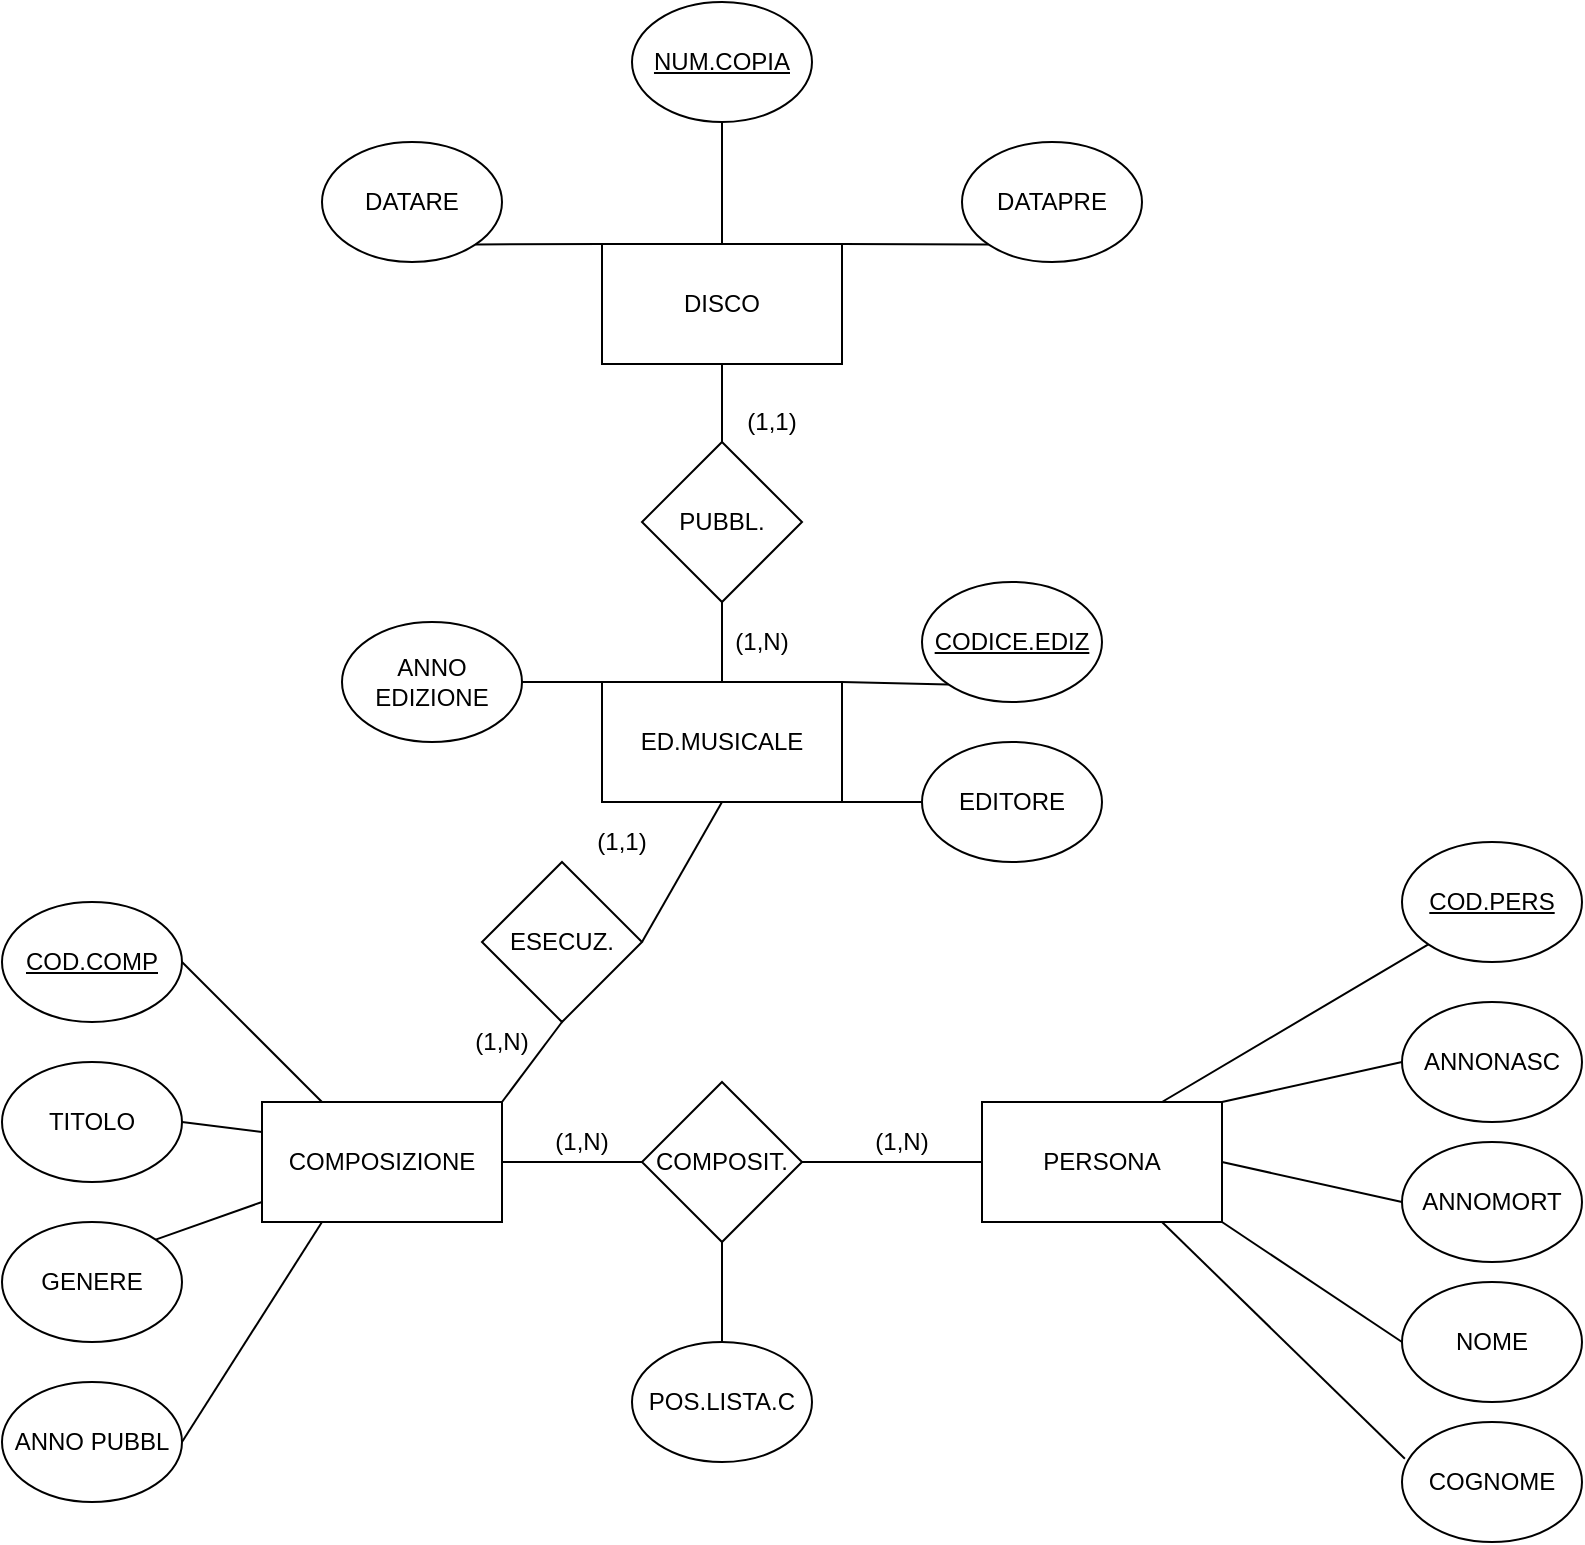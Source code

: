<mxfile version="14.1.9" type="github">
  <diagram id="QhE_rBIwDYQRnsvsMwHe" name="Page-1">
    <mxGraphModel dx="1240" dy="643" grid="1" gridSize="10" guides="1" tooltips="1" connect="1" arrows="1" fold="1" page="1" pageScale="1" pageWidth="3300" pageHeight="4681" math="0" shadow="0">
      <root>
        <mxCell id="0" />
        <mxCell id="1" parent="0" />
        <mxCell id="ZL6mE7A0bpfiMnblm8iK-1" value="COMPOSIZIONE" style="rounded=0;whiteSpace=wrap;html=1;" parent="1" vertex="1">
          <mxGeometry x="1450" y="2770" width="120" height="60" as="geometry" />
        </mxCell>
        <mxCell id="ZL6mE7A0bpfiMnblm8iK-3" value="DISCO" style="rounded=0;whiteSpace=wrap;html=1;" parent="1" vertex="1">
          <mxGeometry x="1620" y="2341" width="120" height="60" as="geometry" />
        </mxCell>
        <mxCell id="ZL6mE7A0bpfiMnblm8iK-4" value="PERSONA" style="rounded=0;whiteSpace=wrap;html=1;" parent="1" vertex="1">
          <mxGeometry x="1810" y="2770" width="120" height="60" as="geometry" />
        </mxCell>
        <mxCell id="ZL6mE7A0bpfiMnblm8iK-6" value="ED.MUSICALE" style="rounded=0;whiteSpace=wrap;html=1;" parent="1" vertex="1">
          <mxGeometry x="1620" y="2560" width="120" height="60" as="geometry" />
        </mxCell>
        <mxCell id="ZL6mE7A0bpfiMnblm8iK-10" value="PUBBL." style="rhombus;whiteSpace=wrap;html=1;" parent="1" vertex="1">
          <mxGeometry x="1640" y="2440" width="80" height="80" as="geometry" />
        </mxCell>
        <mxCell id="ZL6mE7A0bpfiMnblm8iK-11" value="COMPOSIT." style="rhombus;whiteSpace=wrap;html=1;" parent="1" vertex="1">
          <mxGeometry x="1640" y="2760" width="80" height="80" as="geometry" />
        </mxCell>
        <mxCell id="ZL6mE7A0bpfiMnblm8iK-14" value="" style="endArrow=none;html=1;entryX=0.5;entryY=1;entryDx=0;entryDy=0;exitX=1;exitY=0.5;exitDx=0;exitDy=0;" parent="1" source="hlcmgiIU_Dj04K1eBPdY-2" target="ZL6mE7A0bpfiMnblm8iK-6" edge="1">
          <mxGeometry width="50" height="50" relative="1" as="geometry">
            <mxPoint x="1840" y="2710" as="sourcePoint" />
            <mxPoint x="1890" y="2660" as="targetPoint" />
          </mxGeometry>
        </mxCell>
        <mxCell id="ZL6mE7A0bpfiMnblm8iK-15" value="" style="endArrow=none;html=1;entryX=0.5;entryY=1;entryDx=0;entryDy=0;exitX=0.5;exitY=0;exitDx=0;exitDy=0;" parent="1" source="ZL6mE7A0bpfiMnblm8iK-6" target="ZL6mE7A0bpfiMnblm8iK-10" edge="1">
          <mxGeometry width="50" height="50" relative="1" as="geometry">
            <mxPoint x="1840" y="2710" as="sourcePoint" />
            <mxPoint x="1890" y="2660" as="targetPoint" />
          </mxGeometry>
        </mxCell>
        <mxCell id="ZL6mE7A0bpfiMnblm8iK-16" value="" style="endArrow=none;html=1;entryX=0.5;entryY=1;entryDx=0;entryDy=0;exitX=0.5;exitY=0;exitDx=0;exitDy=0;" parent="1" source="ZL6mE7A0bpfiMnblm8iK-10" target="ZL6mE7A0bpfiMnblm8iK-3" edge="1">
          <mxGeometry width="50" height="50" relative="1" as="geometry">
            <mxPoint x="1840" y="2710" as="sourcePoint" />
            <mxPoint x="1890" y="2660" as="targetPoint" />
          </mxGeometry>
        </mxCell>
        <mxCell id="ZL6mE7A0bpfiMnblm8iK-18" value="" style="endArrow=none;html=1;entryX=0;entryY=0.5;entryDx=0;entryDy=0;exitX=1;exitY=0.5;exitDx=0;exitDy=0;" parent="1" source="ZL6mE7A0bpfiMnblm8iK-11" target="ZL6mE7A0bpfiMnblm8iK-4" edge="1">
          <mxGeometry width="50" height="50" relative="1" as="geometry">
            <mxPoint x="2050" y="2800" as="sourcePoint" />
            <mxPoint x="1890" y="2660" as="targetPoint" />
          </mxGeometry>
        </mxCell>
        <mxCell id="ZL6mE7A0bpfiMnblm8iK-20" value="DATARE" style="ellipse;whiteSpace=wrap;html=1;" parent="1" vertex="1">
          <mxGeometry x="1480" y="2290" width="90" height="60" as="geometry" />
        </mxCell>
        <mxCell id="ZL6mE7A0bpfiMnblm8iK-21" value="ANNOMORT" style="ellipse;whiteSpace=wrap;html=1;" parent="1" vertex="1">
          <mxGeometry x="2020" y="2790" width="90" height="60" as="geometry" />
        </mxCell>
        <mxCell id="ZL6mE7A0bpfiMnblm8iK-22" value="ANNONASC" style="ellipse;whiteSpace=wrap;html=1;" parent="1" vertex="1">
          <mxGeometry x="2020" y="2720" width="90" height="60" as="geometry" />
        </mxCell>
        <mxCell id="ZL6mE7A0bpfiMnblm8iK-23" value="&lt;u&gt;COD.PERS&lt;/u&gt;" style="ellipse;whiteSpace=wrap;html=1;" parent="1" vertex="1">
          <mxGeometry x="2020" y="2640" width="90" height="60" as="geometry" />
        </mxCell>
        <mxCell id="ZL6mE7A0bpfiMnblm8iK-24" value="COGNOME" style="ellipse;whiteSpace=wrap;html=1;" parent="1" vertex="1">
          <mxGeometry x="2020" y="2930" width="90" height="60" as="geometry" />
        </mxCell>
        <mxCell id="ZL6mE7A0bpfiMnblm8iK-25" value="" style="endArrow=none;html=1;entryX=0;entryY=0.5;entryDx=0;entryDy=0;exitX=1;exitY=0.5;exitDx=0;exitDy=0;" parent="1" source="ZL6mE7A0bpfiMnblm8iK-4" target="ZL6mE7A0bpfiMnblm8iK-21" edge="1">
          <mxGeometry width="50" height="50" relative="1" as="geometry">
            <mxPoint x="1840" y="2800" as="sourcePoint" />
            <mxPoint x="1890" y="2750" as="targetPoint" />
          </mxGeometry>
        </mxCell>
        <mxCell id="ZL6mE7A0bpfiMnblm8iK-26" value="" style="endArrow=none;html=1;entryX=0;entryY=0.5;entryDx=0;entryDy=0;exitX=1;exitY=0;exitDx=0;exitDy=0;" parent="1" source="ZL6mE7A0bpfiMnblm8iK-4" target="ZL6mE7A0bpfiMnblm8iK-22" edge="1">
          <mxGeometry width="50" height="50" relative="1" as="geometry">
            <mxPoint x="1840" y="2800" as="sourcePoint" />
            <mxPoint x="1890" y="2750" as="targetPoint" />
          </mxGeometry>
        </mxCell>
        <mxCell id="ZL6mE7A0bpfiMnblm8iK-27" value="" style="endArrow=none;html=1;entryX=0;entryY=1;entryDx=0;entryDy=0;exitX=0.75;exitY=0;exitDx=0;exitDy=0;" parent="1" source="ZL6mE7A0bpfiMnblm8iK-4" target="ZL6mE7A0bpfiMnblm8iK-23" edge="1">
          <mxGeometry width="50" height="50" relative="1" as="geometry">
            <mxPoint x="1840" y="2800" as="sourcePoint" />
            <mxPoint x="1890" y="2750" as="targetPoint" />
          </mxGeometry>
        </mxCell>
        <mxCell id="ZL6mE7A0bpfiMnblm8iK-28" value="" style="endArrow=none;html=1;entryX=0;entryY=0.5;entryDx=0;entryDy=0;exitX=1;exitY=1;exitDx=0;exitDy=0;" parent="1" source="ZL6mE7A0bpfiMnblm8iK-4" target="ZL6mE7A0bpfiMnblm8iK-19" edge="1">
          <mxGeometry width="50" height="50" relative="1" as="geometry">
            <mxPoint x="1840" y="2800" as="sourcePoint" />
            <mxPoint x="1890" y="2750" as="targetPoint" />
          </mxGeometry>
        </mxCell>
        <mxCell id="ZL6mE7A0bpfiMnblm8iK-30" value="&lt;u&gt;CODICE.EDIZ&lt;/u&gt;" style="ellipse;whiteSpace=wrap;html=1;" parent="1" vertex="1">
          <mxGeometry x="1780" y="2510" width="90" height="60" as="geometry" />
        </mxCell>
        <mxCell id="ZL6mE7A0bpfiMnblm8iK-31" value="TITOLO" style="ellipse;whiteSpace=wrap;html=1;" parent="1" vertex="1">
          <mxGeometry x="1320" y="2750" width="90" height="60" as="geometry" />
        </mxCell>
        <mxCell id="ZL6mE7A0bpfiMnblm8iK-32" value="GENERE" style="ellipse;whiteSpace=wrap;html=1;" parent="1" vertex="1">
          <mxGeometry x="1320" y="2830" width="90" height="60" as="geometry" />
        </mxCell>
        <mxCell id="ZL6mE7A0bpfiMnblm8iK-34" value="POS.LISTA.C" style="ellipse;whiteSpace=wrap;html=1;" parent="1" vertex="1">
          <mxGeometry x="1635" y="2890" width="90" height="60" as="geometry" />
        </mxCell>
        <mxCell id="ZL6mE7A0bpfiMnblm8iK-35" value="" style="endArrow=none;html=1;exitX=0.5;exitY=0;exitDx=0;exitDy=0;" parent="1" source="ZL6mE7A0bpfiMnblm8iK-34" edge="1">
          <mxGeometry width="50" height="50" relative="1" as="geometry">
            <mxPoint x="1840" y="2800" as="sourcePoint" />
            <mxPoint x="1680" y="2840" as="targetPoint" />
          </mxGeometry>
        </mxCell>
        <mxCell id="ZL6mE7A0bpfiMnblm8iK-37" value="ANNO PUBBL" style="ellipse;whiteSpace=wrap;html=1;" parent="1" vertex="1">
          <mxGeometry x="1320" y="2910" width="90" height="60" as="geometry" />
        </mxCell>
        <mxCell id="ZL6mE7A0bpfiMnblm8iK-38" value="&lt;u&gt;COD.COMP&lt;/u&gt;" style="ellipse;whiteSpace=wrap;html=1;" parent="1" vertex="1">
          <mxGeometry x="1320" y="2670" width="90" height="60" as="geometry" />
        </mxCell>
        <mxCell id="ZL6mE7A0bpfiMnblm8iK-39" value="" style="endArrow=none;html=1;exitX=1;exitY=0.5;exitDx=0;exitDy=0;entryX=0.25;entryY=0;entryDx=0;entryDy=0;" parent="1" source="ZL6mE7A0bpfiMnblm8iK-38" target="ZL6mE7A0bpfiMnblm8iK-1" edge="1">
          <mxGeometry width="50" height="50" relative="1" as="geometry">
            <mxPoint x="1840" y="2800" as="sourcePoint" />
            <mxPoint x="1890" y="2750" as="targetPoint" />
          </mxGeometry>
        </mxCell>
        <mxCell id="ZL6mE7A0bpfiMnblm8iK-40" value="" style="endArrow=none;html=1;exitX=1;exitY=0.5;exitDx=0;exitDy=0;entryX=0;entryY=0.25;entryDx=0;entryDy=0;" parent="1" source="ZL6mE7A0bpfiMnblm8iK-31" target="ZL6mE7A0bpfiMnblm8iK-1" edge="1">
          <mxGeometry width="50" height="50" relative="1" as="geometry">
            <mxPoint x="1840" y="2800" as="sourcePoint" />
            <mxPoint x="1890" y="2750" as="targetPoint" />
          </mxGeometry>
        </mxCell>
        <mxCell id="ZL6mE7A0bpfiMnblm8iK-41" value="" style="endArrow=none;html=1;exitX=1;exitY=0;exitDx=0;exitDy=0;entryX=0;entryY=0.833;entryDx=0;entryDy=0;entryPerimeter=0;" parent="1" source="ZL6mE7A0bpfiMnblm8iK-32" target="ZL6mE7A0bpfiMnblm8iK-1" edge="1">
          <mxGeometry width="50" height="50" relative="1" as="geometry">
            <mxPoint x="1840" y="2800" as="sourcePoint" />
            <mxPoint x="1890" y="2750" as="targetPoint" />
          </mxGeometry>
        </mxCell>
        <mxCell id="ZL6mE7A0bpfiMnblm8iK-42" value="" style="endArrow=none;html=1;exitX=1;exitY=0.5;exitDx=0;exitDy=0;entryX=0.25;entryY=1;entryDx=0;entryDy=0;" parent="1" source="ZL6mE7A0bpfiMnblm8iK-37" target="ZL6mE7A0bpfiMnblm8iK-1" edge="1">
          <mxGeometry width="50" height="50" relative="1" as="geometry">
            <mxPoint x="1840" y="2800" as="sourcePoint" />
            <mxPoint x="1890" y="2750" as="targetPoint" />
          </mxGeometry>
        </mxCell>
        <mxCell id="ZL6mE7A0bpfiMnblm8iK-43" value="ANNO EDIZIONE" style="ellipse;whiteSpace=wrap;html=1;" parent="1" vertex="1">
          <mxGeometry x="1490" y="2530" width="90" height="60" as="geometry" />
        </mxCell>
        <mxCell id="ZL6mE7A0bpfiMnblm8iK-44" value="EDITORE" style="ellipse;whiteSpace=wrap;html=1;" parent="1" vertex="1">
          <mxGeometry x="1780" y="2590" width="90" height="60" as="geometry" />
        </mxCell>
        <mxCell id="ZL6mE7A0bpfiMnblm8iK-45" value="" style="endArrow=none;html=1;exitX=1;exitY=1;exitDx=0;exitDy=0;entryX=0;entryY=0.5;entryDx=0;entryDy=0;" parent="1" source="ZL6mE7A0bpfiMnblm8iK-6" target="ZL6mE7A0bpfiMnblm8iK-44" edge="1">
          <mxGeometry width="50" height="50" relative="1" as="geometry">
            <mxPoint x="1840" y="2790" as="sourcePoint" />
            <mxPoint x="1890" y="2740" as="targetPoint" />
          </mxGeometry>
        </mxCell>
        <mxCell id="ZL6mE7A0bpfiMnblm8iK-46" value="" style="endArrow=none;html=1;entryX=1;entryY=0;entryDx=0;entryDy=0;exitX=0;exitY=1;exitDx=0;exitDy=0;" parent="1" source="ZL6mE7A0bpfiMnblm8iK-30" target="ZL6mE7A0bpfiMnblm8iK-6" edge="1">
          <mxGeometry width="50" height="50" relative="1" as="geometry">
            <mxPoint x="1840" y="2790" as="sourcePoint" />
            <mxPoint x="1890" y="2740" as="targetPoint" />
          </mxGeometry>
        </mxCell>
        <mxCell id="ZL6mE7A0bpfiMnblm8iK-47" value="" style="endArrow=none;html=1;exitX=1;exitY=0.5;exitDx=0;exitDy=0;entryX=0;entryY=0;entryDx=0;entryDy=0;" parent="1" source="ZL6mE7A0bpfiMnblm8iK-43" target="ZL6mE7A0bpfiMnblm8iK-6" edge="1">
          <mxGeometry width="50" height="50" relative="1" as="geometry">
            <mxPoint x="1840" y="2790" as="sourcePoint" />
            <mxPoint x="1890" y="2740" as="targetPoint" />
          </mxGeometry>
        </mxCell>
        <mxCell id="ZL6mE7A0bpfiMnblm8iK-48" value="DATAPRE" style="ellipse;whiteSpace=wrap;html=1;" parent="1" vertex="1">
          <mxGeometry x="1800" y="2290" width="90" height="60" as="geometry" />
        </mxCell>
        <mxCell id="ZL6mE7A0bpfiMnblm8iK-49" value="&lt;u&gt;NUM.COPIA&lt;/u&gt;" style="ellipse;whiteSpace=wrap;html=1;" parent="1" vertex="1">
          <mxGeometry x="1635" y="2220" width="90" height="60" as="geometry" />
        </mxCell>
        <mxCell id="ZL6mE7A0bpfiMnblm8iK-50" value="" style="endArrow=none;html=1;entryX=0;entryY=1;entryDx=0;entryDy=0;exitX=1;exitY=0;exitDx=0;exitDy=0;" parent="1" source="ZL6mE7A0bpfiMnblm8iK-3" target="ZL6mE7A0bpfiMnblm8iK-48" edge="1">
          <mxGeometry width="50" height="50" relative="1" as="geometry">
            <mxPoint x="1840" y="2510" as="sourcePoint" />
            <mxPoint x="1890" y="2460" as="targetPoint" />
          </mxGeometry>
        </mxCell>
        <mxCell id="ZL6mE7A0bpfiMnblm8iK-51" value="" style="endArrow=none;html=1;entryX=0.5;entryY=1;entryDx=0;entryDy=0;exitX=0.5;exitY=0;exitDx=0;exitDy=0;" parent="1" source="ZL6mE7A0bpfiMnblm8iK-3" target="ZL6mE7A0bpfiMnblm8iK-49" edge="1">
          <mxGeometry width="50" height="50" relative="1" as="geometry">
            <mxPoint x="1840" y="2510" as="sourcePoint" />
            <mxPoint x="1890" y="2460" as="targetPoint" />
          </mxGeometry>
        </mxCell>
        <mxCell id="ZL6mE7A0bpfiMnblm8iK-52" value="" style="endArrow=none;html=1;entryX=1;entryY=1;entryDx=0;entryDy=0;exitX=0;exitY=0;exitDx=0;exitDy=0;" parent="1" source="ZL6mE7A0bpfiMnblm8iK-3" target="ZL6mE7A0bpfiMnblm8iK-20" edge="1">
          <mxGeometry width="50" height="50" relative="1" as="geometry">
            <mxPoint x="1840" y="2510" as="sourcePoint" />
            <mxPoint x="1890" y="2460" as="targetPoint" />
          </mxGeometry>
        </mxCell>
        <mxCell id="ZL6mE7A0bpfiMnblm8iK-53" value="(1,N)" style="text;html=1;strokeColor=none;fillColor=none;align=center;verticalAlign=middle;whiteSpace=wrap;rounded=0;" parent="1" vertex="1">
          <mxGeometry x="1750" y="2780" width="40" height="20" as="geometry" />
        </mxCell>
        <mxCell id="ZL6mE7A0bpfiMnblm8iK-60" value="" style="endArrow=none;html=1;exitX=1;exitY=0.5;exitDx=0;exitDy=0;entryX=0;entryY=0.5;entryDx=0;entryDy=0;" parent="1" source="ZL6mE7A0bpfiMnblm8iK-1" target="ZL6mE7A0bpfiMnblm8iK-11" edge="1">
          <mxGeometry width="50" height="50" relative="1" as="geometry">
            <mxPoint x="1840" y="2790" as="sourcePoint" />
            <mxPoint x="1890" y="2740" as="targetPoint" />
          </mxGeometry>
        </mxCell>
        <mxCell id="ZL6mE7A0bpfiMnblm8iK-61" value="(1,N)" style="text;html=1;strokeColor=none;fillColor=none;align=center;verticalAlign=middle;whiteSpace=wrap;rounded=0;" parent="1" vertex="1">
          <mxGeometry x="1590" y="2780" width="40" height="20" as="geometry" />
        </mxCell>
        <mxCell id="ZL6mE7A0bpfiMnblm8iK-62" value="(1,N)" style="text;html=1;strokeColor=none;fillColor=none;align=center;verticalAlign=middle;whiteSpace=wrap;rounded=0;" parent="1" vertex="1">
          <mxGeometry x="1550" y="2730" width="40" height="20" as="geometry" />
        </mxCell>
        <mxCell id="ZL6mE7A0bpfiMnblm8iK-63" value="(1,1)" style="text;html=1;strokeColor=none;fillColor=none;align=center;verticalAlign=middle;whiteSpace=wrap;rounded=0;" parent="1" vertex="1">
          <mxGeometry x="1610" y="2630" width="40" height="20" as="geometry" />
        </mxCell>
        <mxCell id="ZL6mE7A0bpfiMnblm8iK-64" value="(1,1)" style="text;html=1;strokeColor=none;fillColor=none;align=center;verticalAlign=middle;whiteSpace=wrap;rounded=0;" parent="1" vertex="1">
          <mxGeometry x="1685" y="2420" width="40" height="20" as="geometry" />
        </mxCell>
        <mxCell id="ZL6mE7A0bpfiMnblm8iK-65" value="(1,N)" style="text;html=1;strokeColor=none;fillColor=none;align=center;verticalAlign=middle;whiteSpace=wrap;rounded=0;" parent="1" vertex="1">
          <mxGeometry x="1680" y="2530" width="40" height="20" as="geometry" />
        </mxCell>
        <mxCell id="ZL6mE7A0bpfiMnblm8iK-19" value="NOME" style="ellipse;whiteSpace=wrap;html=1;" parent="1" vertex="1">
          <mxGeometry x="2020" y="2860" width="90" height="60" as="geometry" />
        </mxCell>
        <mxCell id="hlcmgiIU_Dj04K1eBPdY-1" value="" style="endArrow=none;html=1;entryX=0.016;entryY=0.307;entryDx=0;entryDy=0;exitX=0.75;exitY=1;exitDx=0;exitDy=0;entryPerimeter=0;" edge="1" parent="1" source="ZL6mE7A0bpfiMnblm8iK-4" target="ZL6mE7A0bpfiMnblm8iK-24">
          <mxGeometry width="50" height="50" relative="1" as="geometry">
            <mxPoint x="1900" y="2830" as="sourcePoint" />
            <mxPoint x="2260" y="2970" as="targetPoint" />
          </mxGeometry>
        </mxCell>
        <mxCell id="hlcmgiIU_Dj04K1eBPdY-2" value="ESECUZ." style="rhombus;whiteSpace=wrap;html=1;" vertex="1" parent="1">
          <mxGeometry x="1560" y="2650" width="80" height="80" as="geometry" />
        </mxCell>
        <mxCell id="hlcmgiIU_Dj04K1eBPdY-4" value="" style="endArrow=none;html=1;entryX=0.5;entryY=1;entryDx=0;entryDy=0;exitX=1;exitY=0;exitDx=0;exitDy=0;" edge="1" parent="1" source="ZL6mE7A0bpfiMnblm8iK-1" target="hlcmgiIU_Dj04K1eBPdY-2">
          <mxGeometry width="50" height="50" relative="1" as="geometry">
            <mxPoint x="1730" y="2810" as="sourcePoint" />
            <mxPoint x="1780" y="2760" as="targetPoint" />
          </mxGeometry>
        </mxCell>
      </root>
    </mxGraphModel>
  </diagram>
</mxfile>
